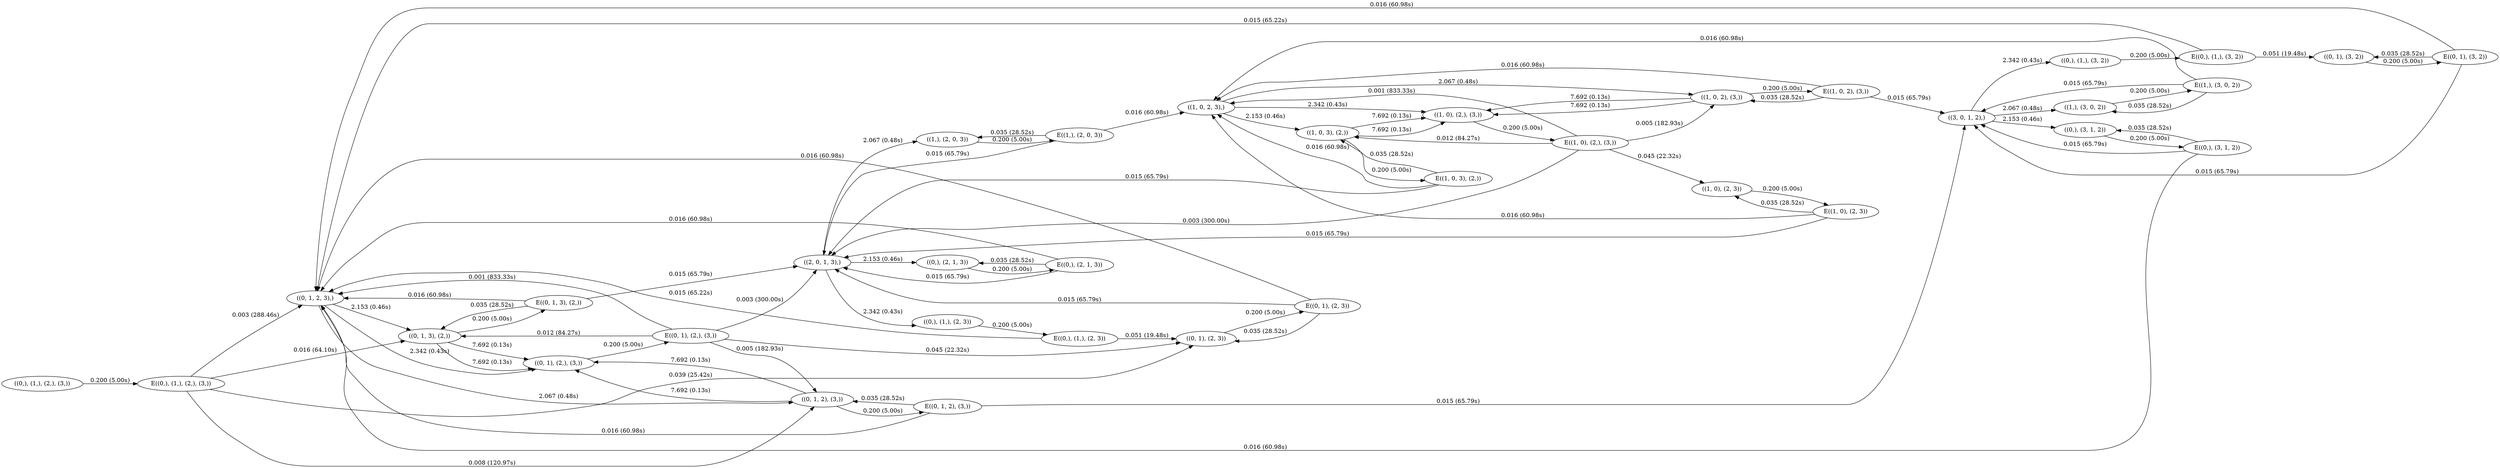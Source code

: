 digraph markov_chain { 
rankdir=LR;
"((0,), (1,), (2,), (3,))" -> "E((0,), (1,), (2,), (3,))" [ label = "0.200 (5.00s)" ]; 
"E((0,), (1,), (2,), (3,))" -> "((0, 1, 2, 3),)" [label = "0.003 (288.46s)" ]; 
"E((0,), (1,), (2,), (3,))" -> "((0, 1, 3), (2,))" [label = "0.016 (64.10s)" ]; 
"E((0,), (1,), (2,), (3,))" -> "((0, 1, 2), (3,))" [label = "0.008 (120.97s)" ]; 
"E((0,), (1,), (2,), (3,))" -> "((0, 1), (2, 3))" [label = "0.039 (25.42s)" ]; 
"((0, 1, 2, 3),)" -> "((0, 1), (2,), (3,))" [ label = "2.342 (0.43s)" ]; 
"((0, 1, 2, 3),)" -> "((0, 1, 2), (3,))" [ label = "2.067 (0.48s)" ]; 
"((0, 1, 2, 3),)" -> "((0, 1, 3), (2,))" [ label = "2.153 (0.46s)" ]; 
"((0, 1), (2, 3))" -> "E((0, 1), (2, 3))" [ label = "0.200 (5.00s)" ]; 
"E((0, 1), (2, 3))" -> "((0, 1, 2, 3),)" [label = "0.016 (60.98s)" ]; 
"E((0, 1), (2, 3))" -> "((0, 1), (2, 3))" [label = "0.035 (28.52s)" ]; 
"E((0, 1), (2, 3))" -> "((2, 0, 1, 3),)" [label = "0.015 (65.79s)" ]; 
"((0, 1, 2), (3,))" -> "E((0, 1, 2), (3,))" [ label = "0.200 (5.00s)" ]; 
"E((0, 1, 2), (3,))" -> "((0, 1, 2, 3),)" [label = "0.016 (60.98s)" ]; 
"E((0, 1, 2), (3,))" -> "((3, 0, 1, 2),)" [label = "0.015 (65.79s)" ]; 
"E((0, 1, 2), (3,))" -> "((0, 1, 2), (3,))" [label = "0.035 (28.52s)" ]; 
"((0, 1, 2), (3,))" -> "((0, 1), (2,), (3,))" [ label = "7.692 (0.13s)" ]; 
"((0, 1, 2), (3,))" -> "((0, 1), (2,), (3,))" [ label = "7.692 (0.13s)" ]; 
"((2, 0, 1, 3),)" -> "((1,), (2, 0, 3))" [ label = "2.067 (0.48s)" ]; 
"((2, 0, 1, 3),)" -> "((0,), (1,), (2, 3))" [ label = "2.342 (0.43s)" ]; 
"((2, 0, 1, 3),)" -> "((0,), (2, 1, 3))" [ label = "2.153 (0.46s)" ]; 
"((0, 1), (2,), (3,))" -> "E((0, 1), (2,), (3,))" [ label = "0.200 (5.00s)" ]; 
"E((0, 1), (2,), (3,))" -> "((0, 1, 2), (3,))" [label = "0.005 (182.93s)" ]; 
"E((0, 1), (2,), (3,))" -> "((0, 1, 2, 3),)" [label = "0.001 (833.33s)" ]; 
"E((0, 1), (2,), (3,))" -> "((0, 1), (2, 3))" [label = "0.045 (22.32s)" ]; 
"E((0, 1), (2,), (3,))" -> "((0, 1, 3), (2,))" [label = "0.012 (84.27s)" ]; 
"E((0, 1), (2,), (3,))" -> "((2, 0, 1, 3),)" [label = "0.003 (300.00s)" ]; 
"((0, 1, 3), (2,))" -> "E((0, 1, 3), (2,))" [ label = "0.200 (5.00s)" ]; 
"E((0, 1, 3), (2,))" -> "((0, 1, 2, 3),)" [label = "0.016 (60.98s)" ]; 
"E((0, 1, 3), (2,))" -> "((0, 1, 3), (2,))" [label = "0.035 (28.52s)" ]; 
"E((0, 1, 3), (2,))" -> "((2, 0, 1, 3),)" [label = "0.015 (65.79s)" ]; 
"((0, 1, 3), (2,))" -> "((0, 1), (2,), (3,))" [ label = "7.692 (0.13s)" ]; 
"((0, 1, 3), (2,))" -> "((0, 1), (2,), (3,))" [ label = "7.692 (0.13s)" ]; 
"((3, 0, 1, 2),)" -> "((1,), (3, 0, 2))" [ label = "2.067 (0.48s)" ]; 
"((3, 0, 1, 2),)" -> "((0,), (1,), (3, 2))" [ label = "2.342 (0.43s)" ]; 
"((3, 0, 1, 2),)" -> "((0,), (3, 1, 2))" [ label = "2.153 (0.46s)" ]; 
"((1,), (2, 0, 3))" -> "E((1,), (2, 0, 3))" [ label = "0.200 (5.00s)" ]; 
"E((1,), (2, 0, 3))" -> "((1,), (2, 0, 3))" [label = "0.035 (28.52s)" ]; 
"E((1,), (2, 0, 3))" -> "((1, 0, 2, 3),)" [label = "0.016 (60.98s)" ]; 
"E((1,), (2, 0, 3))" -> "((2, 0, 1, 3),)" [label = "0.015 (65.79s)" ]; 
"((0,), (2, 1, 3))" -> "E((0,), (2, 1, 3))" [ label = "0.200 (5.00s)" ]; 
"E((0,), (2, 1, 3))" -> "((0, 1, 2, 3),)" [label = "0.016 (60.98s)" ]; 
"E((0,), (2, 1, 3))" -> "((0,), (2, 1, 3))" [label = "0.035 (28.52s)" ]; 
"E((0,), (2, 1, 3))" -> "((2, 0, 1, 3),)" [label = "0.015 (65.79s)" ]; 
"((1,), (3, 0, 2))" -> "E((1,), (3, 0, 2))" [ label = "0.200 (5.00s)" ]; 
"E((1,), (3, 0, 2))" -> "((1, 0, 2, 3),)" [label = "0.016 (60.98s)" ]; 
"E((1,), (3, 0, 2))" -> "((3, 0, 1, 2),)" [label = "0.015 (65.79s)" ]; 
"E((1,), (3, 0, 2))" -> "((1,), (3, 0, 2))" [label = "0.035 (28.52s)" ]; 
"((0,), (3, 1, 2))" -> "E((0,), (3, 1, 2))" [ label = "0.200 (5.00s)" ]; 
"E((0,), (3, 1, 2))" -> "((0, 1, 2, 3),)" [label = "0.016 (60.98s)" ]; 
"E((0,), (3, 1, 2))" -> "((3, 0, 1, 2),)" [label = "0.015 (65.79s)" ]; 
"E((0,), (3, 1, 2))" -> "((0,), (3, 1, 2))" [label = "0.035 (28.52s)" ]; 
"((0,), (1,), (2, 3))" -> "E((0,), (1,), (2, 3))" [ label = "0.200 (5.00s)" ]; 
"E((0,), (1,), (2, 3))" -> "((0, 1), (2, 3))" [label = "0.051 (19.48s)" ]; 
"E((0,), (1,), (2, 3))" -> "((0, 1, 2, 3),)" [label = "0.015 (65.22s)" ]; 
"((1, 0, 2, 3),)" -> "((1, 0, 3), (2,))" [ label = "2.153 (0.46s)" ]; 
"((1, 0, 2, 3),)" -> "((1, 0), (2,), (3,))" [ label = "2.342 (0.43s)" ]; 
"((1, 0, 2, 3),)" -> "((1, 0, 2), (3,))" [ label = "2.067 (0.48s)" ]; 
"((0,), (1,), (3, 2))" -> "E((0,), (1,), (3, 2))" [ label = "0.200 (5.00s)" ]; 
"E((0,), (1,), (3, 2))" -> "((0, 1, 2, 3),)" [label = "0.015 (65.22s)" ]; 
"E((0,), (1,), (3, 2))" -> "((0, 1), (3, 2))" [label = "0.051 (19.48s)" ]; 
"((1, 0, 2), (3,))" -> "E((1, 0, 2), (3,))" [ label = "0.200 (5.00s)" ]; 
"E((1, 0, 2), (3,))" -> "((1, 0, 2, 3),)" [label = "0.016 (60.98s)" ]; 
"E((1, 0, 2), (3,))" -> "((3, 0, 1, 2),)" [label = "0.015 (65.79s)" ]; 
"E((1, 0, 2), (3,))" -> "((1, 0, 2), (3,))" [label = "0.035 (28.52s)" ]; 
"((1, 0, 2), (3,))" -> "((1, 0), (2,), (3,))" [ label = "7.692 (0.13s)" ]; 
"((1, 0, 2), (3,))" -> "((1, 0), (2,), (3,))" [ label = "7.692 (0.13s)" ]; 
"((1, 0, 3), (2,))" -> "E((1, 0, 3), (2,))" [ label = "0.200 (5.00s)" ]; 
"E((1, 0, 3), (2,))" -> "((1, 0, 3), (2,))" [label = "0.035 (28.52s)" ]; 
"E((1, 0, 3), (2,))" -> "((1, 0, 2, 3),)" [label = "0.016 (60.98s)" ]; 
"E((1, 0, 3), (2,))" -> "((2, 0, 1, 3),)" [label = "0.015 (65.79s)" ]; 
"((1, 0, 3), (2,))" -> "((1, 0), (2,), (3,))" [ label = "7.692 (0.13s)" ]; 
"((1, 0, 3), (2,))" -> "((1, 0), (2,), (3,))" [ label = "7.692 (0.13s)" ]; 
"((1, 0), (2,), (3,))" -> "E((1, 0), (2,), (3,))" [ label = "0.200 (5.00s)" ]; 
"E((1, 0), (2,), (3,))" -> "((1, 0, 2, 3),)" [label = "0.001 (833.33s)" ]; 
"E((1, 0), (2,), (3,))" -> "((1, 0), (2, 3))" [label = "0.045 (22.32s)" ]; 
"E((1, 0), (2,), (3,))" -> "((2, 0, 1, 3),)" [label = "0.003 (300.00s)" ]; 
"E((1, 0), (2,), (3,))" -> "((1, 0, 3), (2,))" [label = "0.012 (84.27s)" ]; 
"E((1, 0), (2,), (3,))" -> "((1, 0, 2), (3,))" [label = "0.005 (182.93s)" ]; 
"((0, 1), (3, 2))" -> "E((0, 1), (3, 2))" [ label = "0.200 (5.00s)" ]; 
"E((0, 1), (3, 2))" -> "((0, 1, 2, 3),)" [label = "0.016 (60.98s)" ]; 
"E((0, 1), (3, 2))" -> "((3, 0, 1, 2),)" [label = "0.015 (65.79s)" ]; 
"E((0, 1), (3, 2))" -> "((0, 1), (3, 2))" [label = "0.035 (28.52s)" ]; 
"((1, 0), (2, 3))" -> "E((1, 0), (2, 3))" [ label = "0.200 (5.00s)" ]; 
"E((1, 0), (2, 3))" -> "((1, 0), (2, 3))" [label = "0.035 (28.52s)" ]; 
"E((1, 0), (2, 3))" -> "((1, 0, 2, 3),)" [label = "0.016 (60.98s)" ]; 
"E((1, 0), (2, 3))" -> "((2, 0, 1, 3),)" [label = "0.015 (65.79s)" ]; 
}
